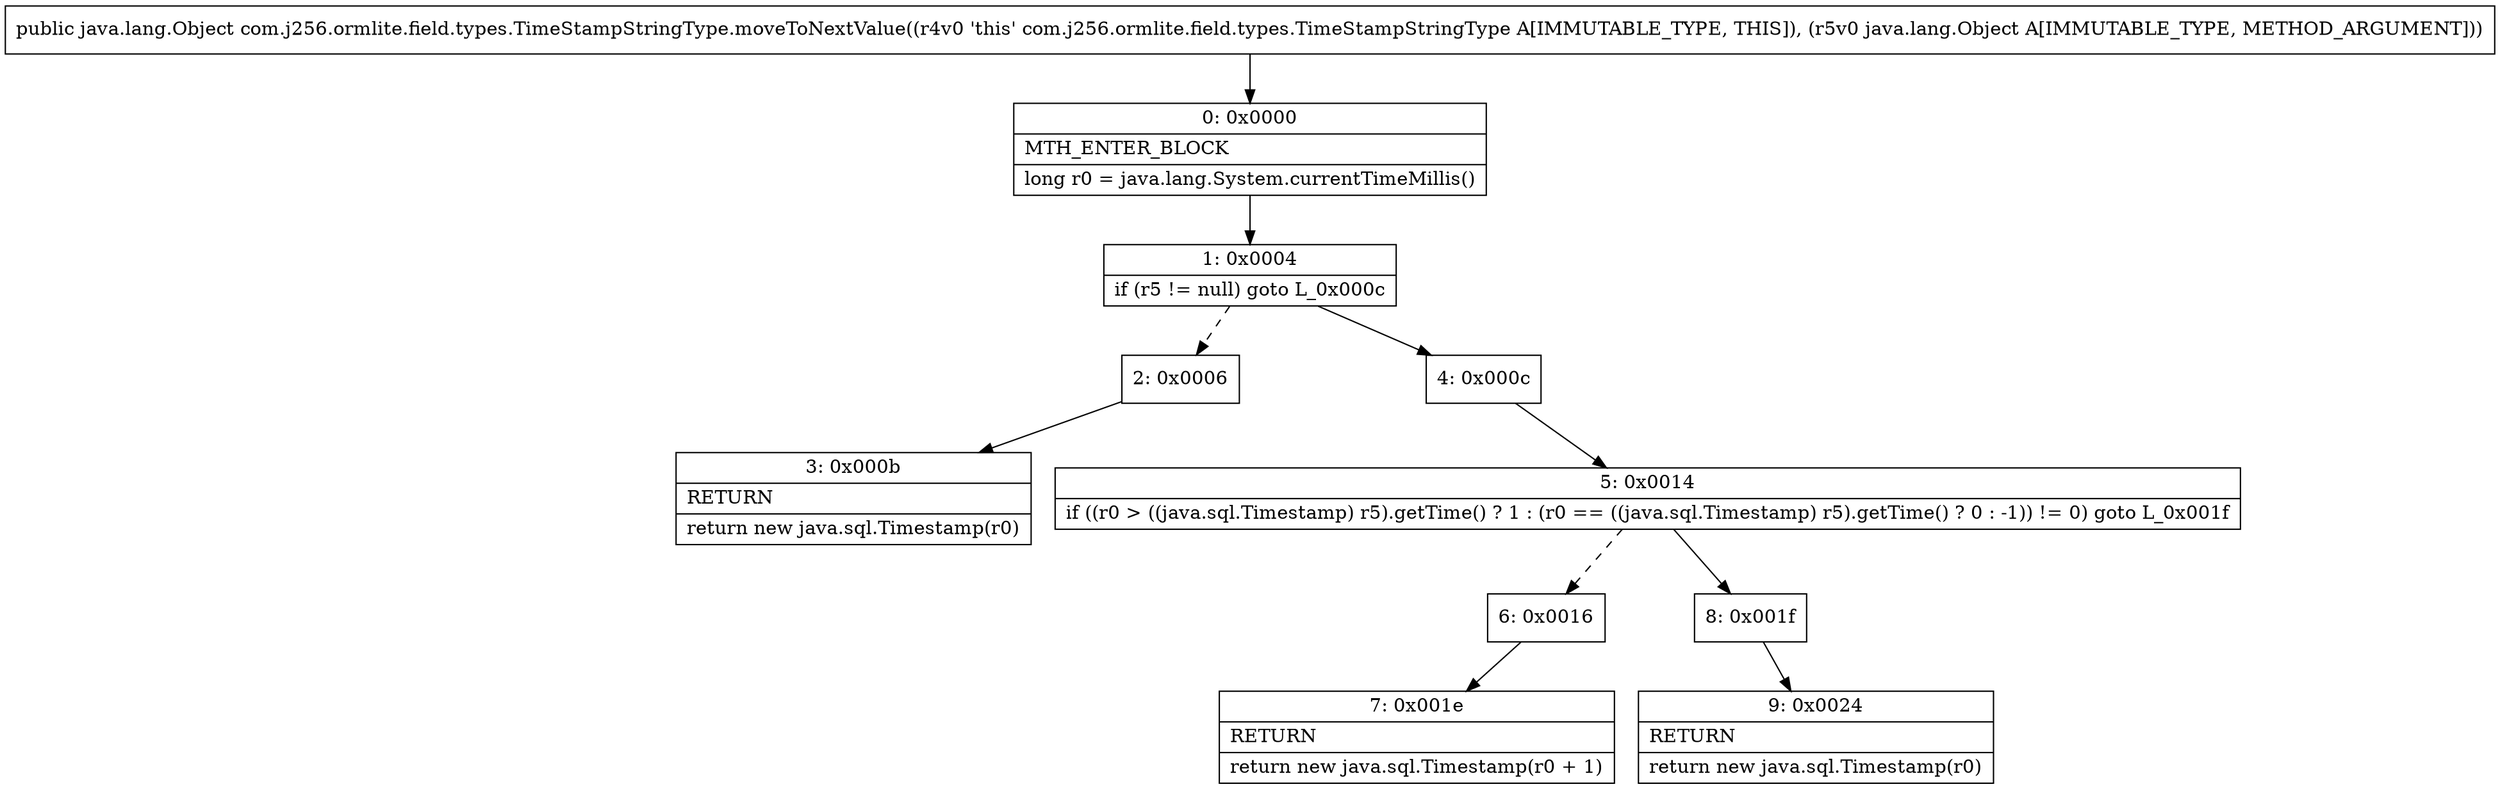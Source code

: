 digraph "CFG forcom.j256.ormlite.field.types.TimeStampStringType.moveToNextValue(Ljava\/lang\/Object;)Ljava\/lang\/Object;" {
Node_0 [shape=record,label="{0\:\ 0x0000|MTH_ENTER_BLOCK\l|long r0 = java.lang.System.currentTimeMillis()\l}"];
Node_1 [shape=record,label="{1\:\ 0x0004|if (r5 != null) goto L_0x000c\l}"];
Node_2 [shape=record,label="{2\:\ 0x0006}"];
Node_3 [shape=record,label="{3\:\ 0x000b|RETURN\l|return new java.sql.Timestamp(r0)\l}"];
Node_4 [shape=record,label="{4\:\ 0x000c}"];
Node_5 [shape=record,label="{5\:\ 0x0014|if ((r0 \> ((java.sql.Timestamp) r5).getTime() ? 1 : (r0 == ((java.sql.Timestamp) r5).getTime() ? 0 : \-1)) != 0) goto L_0x001f\l}"];
Node_6 [shape=record,label="{6\:\ 0x0016}"];
Node_7 [shape=record,label="{7\:\ 0x001e|RETURN\l|return new java.sql.Timestamp(r0 + 1)\l}"];
Node_8 [shape=record,label="{8\:\ 0x001f}"];
Node_9 [shape=record,label="{9\:\ 0x0024|RETURN\l|return new java.sql.Timestamp(r0)\l}"];
MethodNode[shape=record,label="{public java.lang.Object com.j256.ormlite.field.types.TimeStampStringType.moveToNextValue((r4v0 'this' com.j256.ormlite.field.types.TimeStampStringType A[IMMUTABLE_TYPE, THIS]), (r5v0 java.lang.Object A[IMMUTABLE_TYPE, METHOD_ARGUMENT])) }"];
MethodNode -> Node_0;
Node_0 -> Node_1;
Node_1 -> Node_2[style=dashed];
Node_1 -> Node_4;
Node_2 -> Node_3;
Node_4 -> Node_5;
Node_5 -> Node_6[style=dashed];
Node_5 -> Node_8;
Node_6 -> Node_7;
Node_8 -> Node_9;
}

